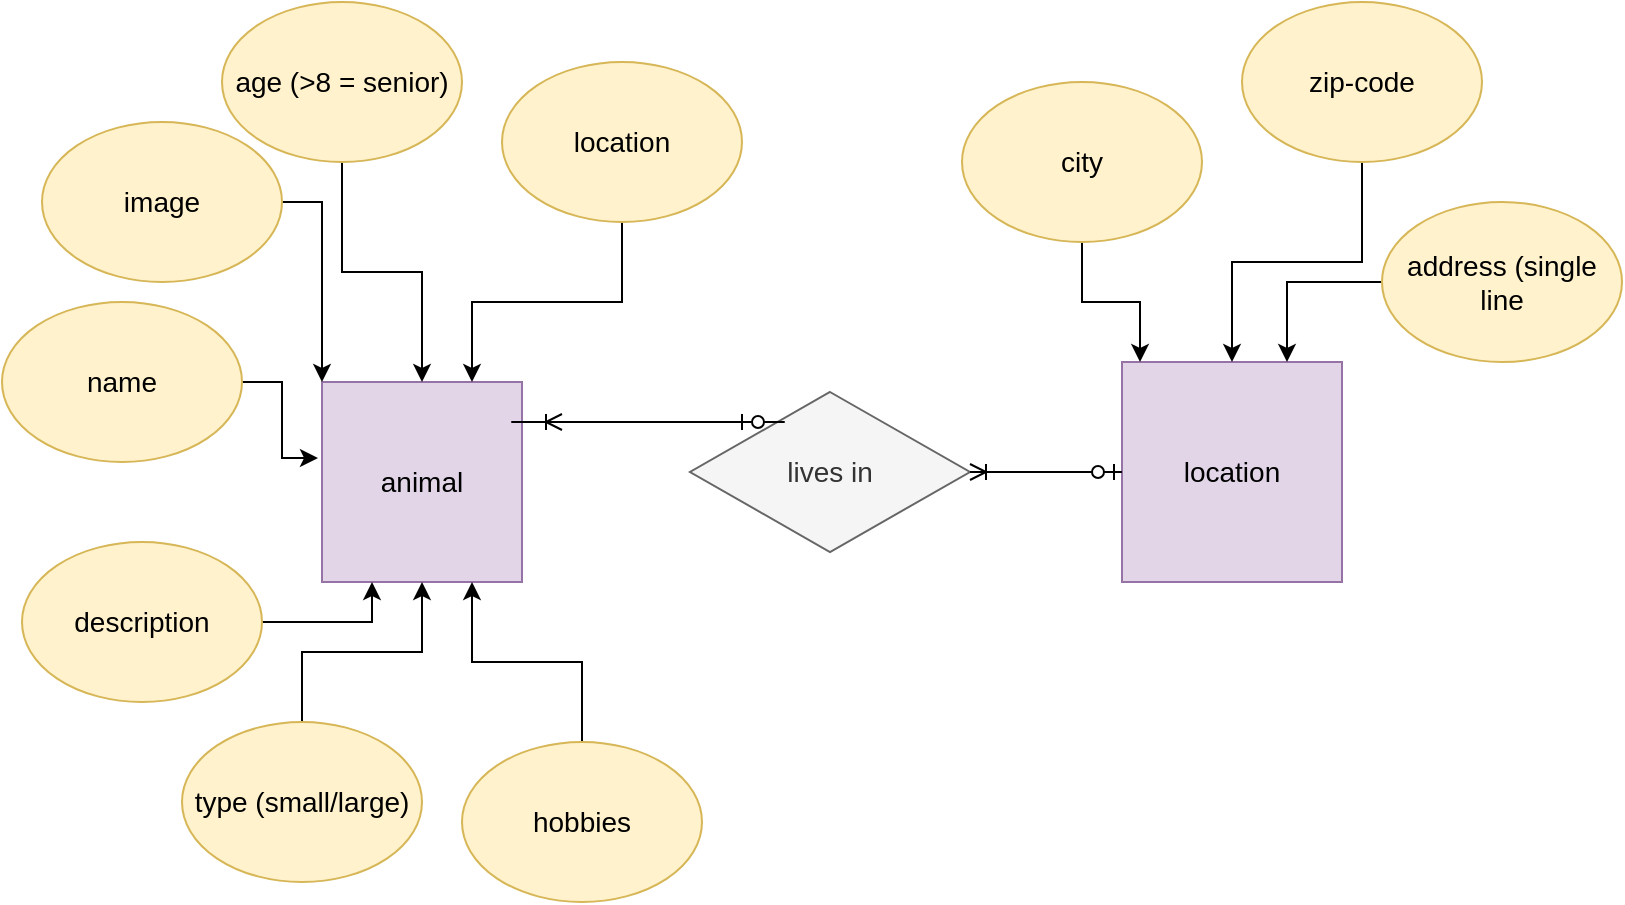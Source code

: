 <mxfile version="13.5.4" type="device"><diagram id="Rs31nm4H5trNRMrZt37C" name="Page-1"><mxGraphModel dx="868" dy="492" grid="1" gridSize="12" guides="1" tooltips="1" connect="1" arrows="1" fold="1" page="1" pageScale="1" pageWidth="827" pageHeight="1169" math="0" shadow="0"><root><mxCell id="0"/><mxCell id="1" parent="0"/><mxCell id="jCQL3gL2ln95wr2ubH6p-1" value="location" style="whiteSpace=wrap;html=1;aspect=fixed;fontSize=14;fillColor=#e1d5e7;strokeColor=#9673a6;" parent="1" vertex="1"><mxGeometry x="560" y="190" width="110" height="110" as="geometry"/></mxCell><mxCell id="jCQL3gL2ln95wr2ubH6p-2" value="animal" style="whiteSpace=wrap;html=1;aspect=fixed;fontSize=14;fillColor=#e1d5e7;strokeColor=#9673a6;" parent="1" vertex="1"><mxGeometry x="160" y="200" width="100" height="100" as="geometry"/></mxCell><mxCell id="jCQL3gL2ln95wr2ubH6p-3" value="lives in" style="rhombus;whiteSpace=wrap;html=1;fontSize=14;fillColor=#f5f5f5;strokeColor=#666666;fontColor=#333333;" parent="1" vertex="1"><mxGeometry x="344" y="205" width="140" height="80" as="geometry"/></mxCell><mxCell id="uDoT6BUeKouHR6BvlKaO-21" style="edgeStyle=orthogonalEdgeStyle;rounded=0;orthogonalLoop=1;jettySize=auto;html=1;exitX=0;exitY=0.5;exitDx=0;exitDy=0;entryX=0.75;entryY=0;entryDx=0;entryDy=0;fontSize=14;" edge="1" parent="1" source="jCQL3gL2ln95wr2ubH6p-4" target="jCQL3gL2ln95wr2ubH6p-1"><mxGeometry relative="1" as="geometry"/></mxCell><mxCell id="jCQL3gL2ln95wr2ubH6p-4" value="address (single&lt;br style=&quot;font-size: 14px;&quot;&gt;line" style="ellipse;whiteSpace=wrap;html=1;fontSize=14;fillColor=#fff2cc;strokeColor=#d6b656;" parent="1" vertex="1"><mxGeometry x="690" y="110" width="120" height="80" as="geometry"/></mxCell><mxCell id="uDoT6BUeKouHR6BvlKaO-18" style="edgeStyle=orthogonalEdgeStyle;rounded=0;orthogonalLoop=1;jettySize=auto;html=1;fontSize=14;" edge="1" parent="1" source="jCQL3gL2ln95wr2ubH6p-5" target="jCQL3gL2ln95wr2ubH6p-1"><mxGeometry relative="1" as="geometry"/></mxCell><mxCell id="jCQL3gL2ln95wr2ubH6p-5" value="zip-code" style="ellipse;whiteSpace=wrap;html=1;fontSize=14;fillColor=#fff2cc;strokeColor=#d6b656;" parent="1" vertex="1"><mxGeometry x="620" y="10" width="120" height="80" as="geometry"/></mxCell><mxCell id="uDoT6BUeKouHR6BvlKaO-17" style="edgeStyle=orthogonalEdgeStyle;rounded=0;orthogonalLoop=1;jettySize=auto;html=1;entryX=0.082;entryY=0;entryDx=0;entryDy=0;entryPerimeter=0;fontSize=14;" edge="1" parent="1" source="jCQL3gL2ln95wr2ubH6p-6" target="jCQL3gL2ln95wr2ubH6p-1"><mxGeometry relative="1" as="geometry"/></mxCell><mxCell id="jCQL3gL2ln95wr2ubH6p-6" value="city" style="ellipse;whiteSpace=wrap;html=1;fontSize=14;fillColor=#fff2cc;strokeColor=#d6b656;" parent="1" vertex="1"><mxGeometry x="480" y="50" width="120" height="80" as="geometry"/></mxCell><mxCell id="uDoT6BUeKouHR6BvlKaO-13" style="edgeStyle=orthogonalEdgeStyle;rounded=0;orthogonalLoop=1;jettySize=auto;html=1;entryX=0;entryY=0;entryDx=0;entryDy=0;fontSize=14;" edge="1" parent="1" source="uDoT6BUeKouHR6BvlKaO-1" target="jCQL3gL2ln95wr2ubH6p-2"><mxGeometry relative="1" as="geometry"/></mxCell><mxCell id="uDoT6BUeKouHR6BvlKaO-1" value="image" style="ellipse;whiteSpace=wrap;html=1;fontSize=14;fillColor=#fff2cc;strokeColor=#d6b656;" vertex="1" parent="1"><mxGeometry x="20" y="70" width="120" height="80" as="geometry"/></mxCell><mxCell id="uDoT6BUeKouHR6BvlKaO-11" style="edgeStyle=orthogonalEdgeStyle;rounded=0;orthogonalLoop=1;jettySize=auto;html=1;entryX=-0.02;entryY=0.38;entryDx=0;entryDy=0;entryPerimeter=0;fontSize=14;" edge="1" parent="1" source="uDoT6BUeKouHR6BvlKaO-2" target="jCQL3gL2ln95wr2ubH6p-2"><mxGeometry relative="1" as="geometry"/></mxCell><mxCell id="uDoT6BUeKouHR6BvlKaO-2" value="name" style="ellipse;whiteSpace=wrap;html=1;fontSize=14;fillColor=#fff2cc;strokeColor=#d6b656;" vertex="1" parent="1"><mxGeometry y="160" width="120" height="80" as="geometry"/></mxCell><mxCell id="uDoT6BUeKouHR6BvlKaO-14" style="edgeStyle=orthogonalEdgeStyle;rounded=0;orthogonalLoop=1;jettySize=auto;html=1;entryX=0.25;entryY=1;entryDx=0;entryDy=0;fontSize=14;" edge="1" parent="1" source="uDoT6BUeKouHR6BvlKaO-3" target="jCQL3gL2ln95wr2ubH6p-2"><mxGeometry relative="1" as="geometry"/></mxCell><mxCell id="uDoT6BUeKouHR6BvlKaO-3" value="description" style="ellipse;whiteSpace=wrap;html=1;fontSize=14;fillColor=#fff2cc;strokeColor=#d6b656;" vertex="1" parent="1"><mxGeometry x="10" y="280" width="120" height="80" as="geometry"/></mxCell><mxCell id="uDoT6BUeKouHR6BvlKaO-9" style="edgeStyle=orthogonalEdgeStyle;rounded=0;orthogonalLoop=1;jettySize=auto;html=1;fontSize=14;" edge="1" parent="1" source="uDoT6BUeKouHR6BvlKaO-4" target="jCQL3gL2ln95wr2ubH6p-2"><mxGeometry relative="1" as="geometry"/></mxCell><mxCell id="uDoT6BUeKouHR6BvlKaO-4" value="age (&amp;gt;8 = senior)" style="ellipse;whiteSpace=wrap;html=1;fontSize=14;fillColor=#fff2cc;strokeColor=#d6b656;" vertex="1" parent="1"><mxGeometry x="110" y="10" width="120" height="80" as="geometry"/></mxCell><mxCell id="uDoT6BUeKouHR6BvlKaO-15" style="edgeStyle=orthogonalEdgeStyle;rounded=0;orthogonalLoop=1;jettySize=auto;html=1;entryX=0.5;entryY=1;entryDx=0;entryDy=0;fontSize=14;" edge="1" parent="1" source="uDoT6BUeKouHR6BvlKaO-5" target="jCQL3gL2ln95wr2ubH6p-2"><mxGeometry relative="1" as="geometry"/></mxCell><mxCell id="uDoT6BUeKouHR6BvlKaO-5" value="type (small/large)" style="ellipse;whiteSpace=wrap;html=1;fontSize=14;fillColor=#fff2cc;strokeColor=#d6b656;" vertex="1" parent="1"><mxGeometry x="90" y="370" width="120" height="80" as="geometry"/></mxCell><mxCell id="uDoT6BUeKouHR6BvlKaO-10" style="edgeStyle=orthogonalEdgeStyle;rounded=0;orthogonalLoop=1;jettySize=auto;html=1;entryX=0.75;entryY=0;entryDx=0;entryDy=0;fontSize=14;" edge="1" parent="1" source="uDoT6BUeKouHR6BvlKaO-6" target="jCQL3gL2ln95wr2ubH6p-2"><mxGeometry relative="1" as="geometry"/></mxCell><mxCell id="uDoT6BUeKouHR6BvlKaO-6" value="location" style="ellipse;whiteSpace=wrap;html=1;fontSize=14;fillColor=#fff2cc;strokeColor=#d6b656;" vertex="1" parent="1"><mxGeometry x="250" y="40" width="120" height="80" as="geometry"/></mxCell><mxCell id="uDoT6BUeKouHR6BvlKaO-16" style="edgeStyle=orthogonalEdgeStyle;rounded=0;orthogonalLoop=1;jettySize=auto;html=1;entryX=0.75;entryY=1;entryDx=0;entryDy=0;fontSize=14;" edge="1" parent="1" source="uDoT6BUeKouHR6BvlKaO-7" target="jCQL3gL2ln95wr2ubH6p-2"><mxGeometry relative="1" as="geometry"/></mxCell><mxCell id="uDoT6BUeKouHR6BvlKaO-7" value="hobbies" style="ellipse;whiteSpace=wrap;html=1;fontSize=14;fillColor=#fff2cc;strokeColor=#d6b656;" vertex="1" parent="1"><mxGeometry x="230" y="380" width="120" height="80" as="geometry"/></mxCell><mxCell id="uDoT6BUeKouHR6BvlKaO-23" value="" style="edgeStyle=entityRelationEdgeStyle;fontSize=14;html=1;endArrow=ERoneToMany;startArrow=ERzeroToOne;" edge="1" parent="1" source="jCQL3gL2ln95wr2ubH6p-1" target="jCQL3gL2ln95wr2ubH6p-3"><mxGeometry width="100" height="100" relative="1" as="geometry"><mxPoint x="520" y="390" as="sourcePoint"/><mxPoint x="530" y="260" as="targetPoint"/></mxGeometry></mxCell><mxCell id="uDoT6BUeKouHR6BvlKaO-26" value="" style="edgeStyle=entityRelationEdgeStyle;fontSize=14;html=1;endArrow=ERoneToMany;startArrow=ERzeroToOne;" edge="1" parent="1"><mxGeometry width="100" height="100" relative="1" as="geometry"><mxPoint x="366" y="220" as="sourcePoint"/><mxPoint x="280" y="220" as="targetPoint"/></mxGeometry></mxCell></root></mxGraphModel></diagram></mxfile>